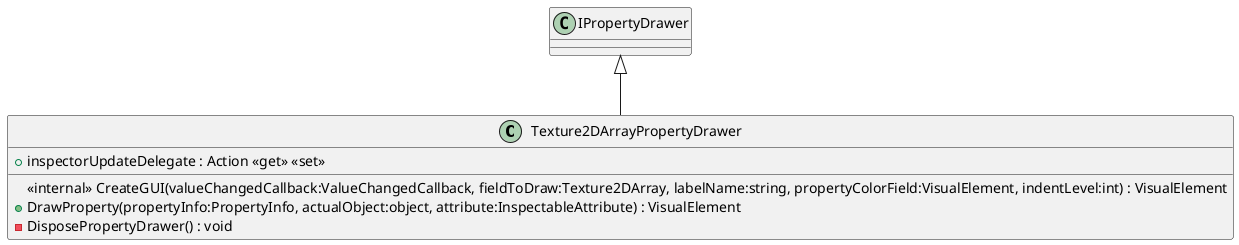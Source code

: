 @startuml
class Texture2DArrayPropertyDrawer {
    <<internal>> CreateGUI(valueChangedCallback:ValueChangedCallback, fieldToDraw:Texture2DArray, labelName:string, propertyColorField:VisualElement, indentLevel:int) : VisualElement
    + inspectorUpdateDelegate : Action <<get>> <<set>>
    + DrawProperty(propertyInfo:PropertyInfo, actualObject:object, attribute:InspectableAttribute) : VisualElement
    - DisposePropertyDrawer() : void
}
IPropertyDrawer <|-- Texture2DArrayPropertyDrawer
@enduml
